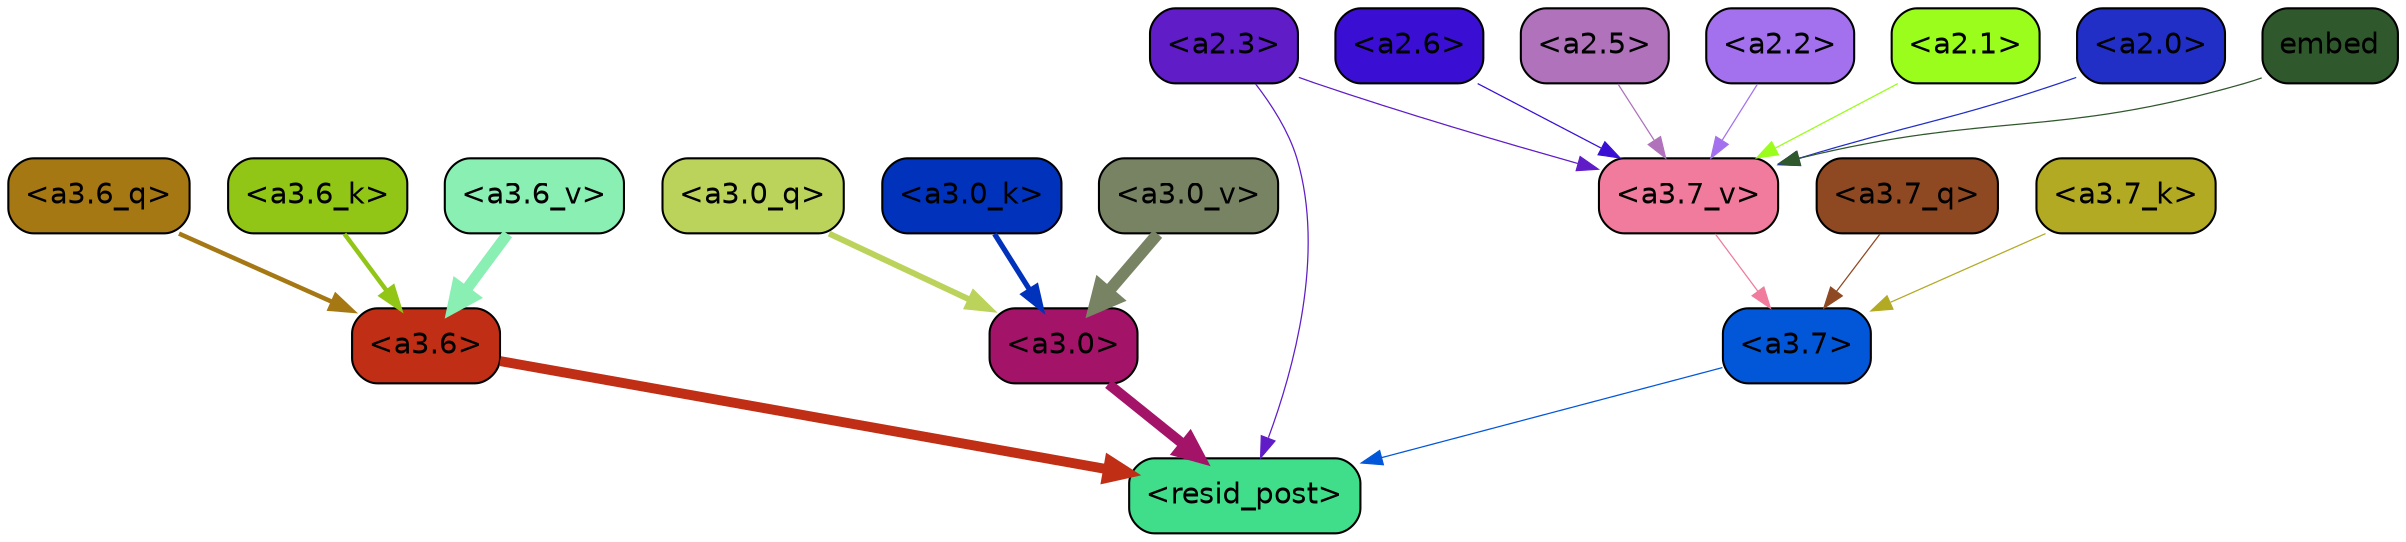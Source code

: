 strict digraph "" {
	graph [bgcolor=transparent,
		layout=dot,
		overlap=false,
		splines=true
	];
	"<a3.7>"	[color=black,
		fillcolor="#0257d8",
		fontname=Helvetica,
		shape=box,
		style="filled, rounded"];
	"<resid_post>"	[color=black,
		fillcolor="#40de8b",
		fontname=Helvetica,
		shape=box,
		style="filled, rounded"];
	"<a3.7>" -> "<resid_post>"	[color="#0257d8",
		penwidth=0.6];
	"<a3.6>"	[color=black,
		fillcolor="#c02f15",
		fontname=Helvetica,
		shape=box,
		style="filled, rounded"];
	"<a3.6>" -> "<resid_post>"	[color="#c02f15",
		penwidth=4.7534414529800415];
	"<a3.0>"	[color=black,
		fillcolor="#a31468",
		fontname=Helvetica,
		shape=box,
		style="filled, rounded"];
	"<a3.0>" -> "<resid_post>"	[color="#a31468",
		penwidth=4.898576855659485];
	"<a2.3>"	[color=black,
		fillcolor="#5f1cc7",
		fontname=Helvetica,
		shape=box,
		style="filled, rounded"];
	"<a2.3>" -> "<resid_post>"	[color="#5f1cc7",
		penwidth=0.6];
	"<a3.7_v>"	[color=black,
		fillcolor="#f07b9c",
		fontname=Helvetica,
		shape=box,
		style="filled, rounded"];
	"<a2.3>" -> "<a3.7_v>"	[color="#5f1cc7",
		penwidth=0.6];
	"<a3.7_q>"	[color=black,
		fillcolor="#8f4922",
		fontname=Helvetica,
		shape=box,
		style="filled, rounded"];
	"<a3.7_q>" -> "<a3.7>"	[color="#8f4922",
		penwidth=0.6];
	"<a3.6_q>"	[color=black,
		fillcolor="#a67813",
		fontname=Helvetica,
		shape=box,
		style="filled, rounded"];
	"<a3.6_q>" -> "<a3.6>"	[color="#a67813",
		penwidth=2.160832464694977];
	"<a3.0_q>"	[color=black,
		fillcolor="#bcd35b",
		fontname=Helvetica,
		shape=box,
		style="filled, rounded"];
	"<a3.0_q>" -> "<a3.0>"	[color="#bcd35b",
		penwidth=2.870753765106201];
	"<a3.7_k>"	[color=black,
		fillcolor="#b3aa23",
		fontname=Helvetica,
		shape=box,
		style="filled, rounded"];
	"<a3.7_k>" -> "<a3.7>"	[color="#b3aa23",
		penwidth=0.6];
	"<a3.6_k>"	[color=black,
		fillcolor="#91c516",
		fontname=Helvetica,
		shape=box,
		style="filled, rounded"];
	"<a3.6_k>" -> "<a3.6>"	[color="#91c516",
		penwidth=2.13908451795578];
	"<a3.0_k>"	[color=black,
		fillcolor="#0032bb",
		fontname=Helvetica,
		shape=box,
		style="filled, rounded"];
	"<a3.0_k>" -> "<a3.0>"	[color="#0032bb",
		penwidth=2.520303964614868];
	"<a3.7_v>" -> "<a3.7>"	[color="#f07b9c",
		penwidth=0.6];
	"<a3.6_v>"	[color=black,
		fillcolor="#89efb3",
		fontname=Helvetica,
		shape=box,
		style="filled, rounded"];
	"<a3.6_v>" -> "<a3.6>"	[color="#89efb3",
		penwidth=5.297133803367615];
	"<a3.0_v>"	[color=black,
		fillcolor="#778363",
		fontname=Helvetica,
		shape=box,
		style="filled, rounded"];
	"<a3.0_v>" -> "<a3.0>"	[color="#778363",
		penwidth=5.680712580680847];
	"<a2.6>"	[color=black,
		fillcolor="#3a0fd3",
		fontname=Helvetica,
		shape=box,
		style="filled, rounded"];
	"<a2.6>" -> "<a3.7_v>"	[color="#3a0fd3",
		penwidth=0.6];
	"<a2.5>"	[color=black,
		fillcolor="#af72bb",
		fontname=Helvetica,
		shape=box,
		style="filled, rounded"];
	"<a2.5>" -> "<a3.7_v>"	[color="#af72bb",
		penwidth=0.6];
	"<a2.2>"	[color=black,
		fillcolor="#a371ed",
		fontname=Helvetica,
		shape=box,
		style="filled, rounded"];
	"<a2.2>" -> "<a3.7_v>"	[color="#a371ed",
		penwidth=0.6];
	"<a2.1>"	[color=black,
		fillcolor="#9bfd1b",
		fontname=Helvetica,
		shape=box,
		style="filled, rounded"];
	"<a2.1>" -> "<a3.7_v>"	[color="#9bfd1b",
		penwidth=0.6];
	"<a2.0>"	[color=black,
		fillcolor="#212fc7",
		fontname=Helvetica,
		shape=box,
		style="filled, rounded"];
	"<a2.0>" -> "<a3.7_v>"	[color="#212fc7",
		penwidth=0.6];
	embed	[color=black,
		fillcolor="#30582d",
		fontname=Helvetica,
		shape=box,
		style="filled, rounded"];
	embed -> "<a3.7_v>"	[color="#30582d",
		penwidth=0.6];
}
